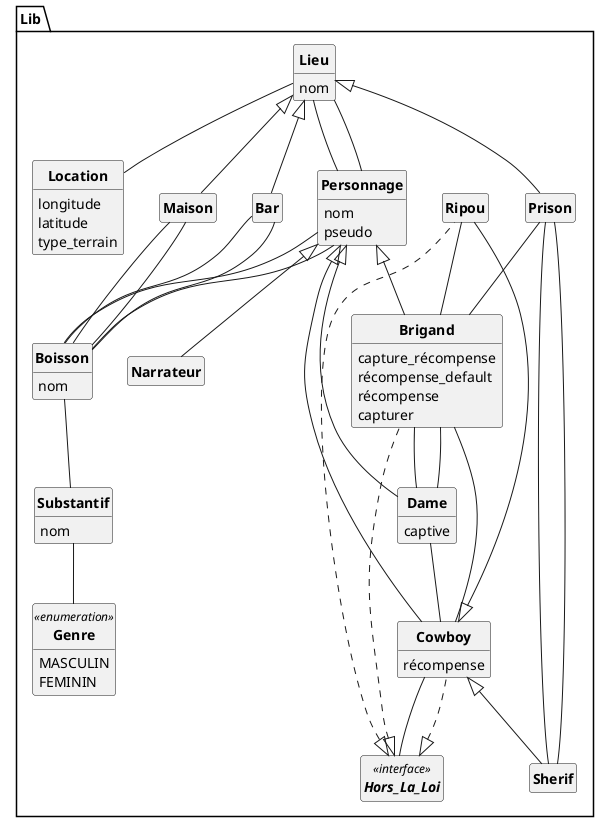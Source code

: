@startuml
'https://plantuml.com/class-diagram
skinparam classAttributeIconSize 0
skinparam classFontStyle Bold
skinparam style strictuml
hide empty members

class Lib.Ripou extends Lib.Cowboy implements Lib.Hors_La_Loi {
}

Lib.Ripou -- Lib.Brigand

class Lib.Dame extends Lib.Personnage  {
	captive
}

Lib.Dame -- Lib.Cowboy
Lib.Dame -- Lib.Brigand

class Lib.Maison extends Lib.Lieu  {
}

Lib.Maison -- Lib.Boisson
Lib.Maison -- Lib.Boisson

class Lib.Cowboy extends Lib.Personnage implements Lib.Hors_La_Loi {
	récompense
}

Lib.Cowboy -- Lib.Hors_La_Loi

class Lib.Prison extends Lib.Lieu  {
}

Lib.Prison -- Lib.Sherif
Lib.Prison -- Lib.Brigand
Lib.Prison -- Lib.Sherif

interface Lib.Hors_La_Loi  <<interface>> {
}
class Lib.Narrateur extends Lib.Personnage  {
}


class Lib.Bar extends Lib.Lieu  {
}

Lib.Bar -- Lib.Boisson
Lib.Bar -- Lib.Boisson

class Lib.Brigand extends Lib.Personnage implements Lib.Hors_La_Loi {
	capture_récompense
	récompense_default
	récompense
	capturer
}

Lib.Brigand -- Lib.Cowboy
Lib.Brigand -- Lib.Dame

class Lib.Substantif   {
	nom
}

Lib.Substantif -- Lib.Genre

class Lib.Personnage   {
	nom
	pseudo
}

Lib.Personnage -- Lib.Boisson
Lib.Personnage -- Lib.Boisson
Lib.Personnage -- Lib.Lieu

enum Lib.Genre <<enumeration>> {
	MASCULIN
	FEMININ
}
class Lib.Lieu   {
	nom
}

Lib.Lieu -- Lib.Personnage
Lib.Lieu -- Lib.Location

class Lib.Location   {
	longitude
	latitude
	type_terrain
}


class Lib.Boisson   {
	nom
}

Lib.Boisson -- Lib.Substantif

class Lib.Sherif extends Lib.Cowboy  {
}



@enduml
